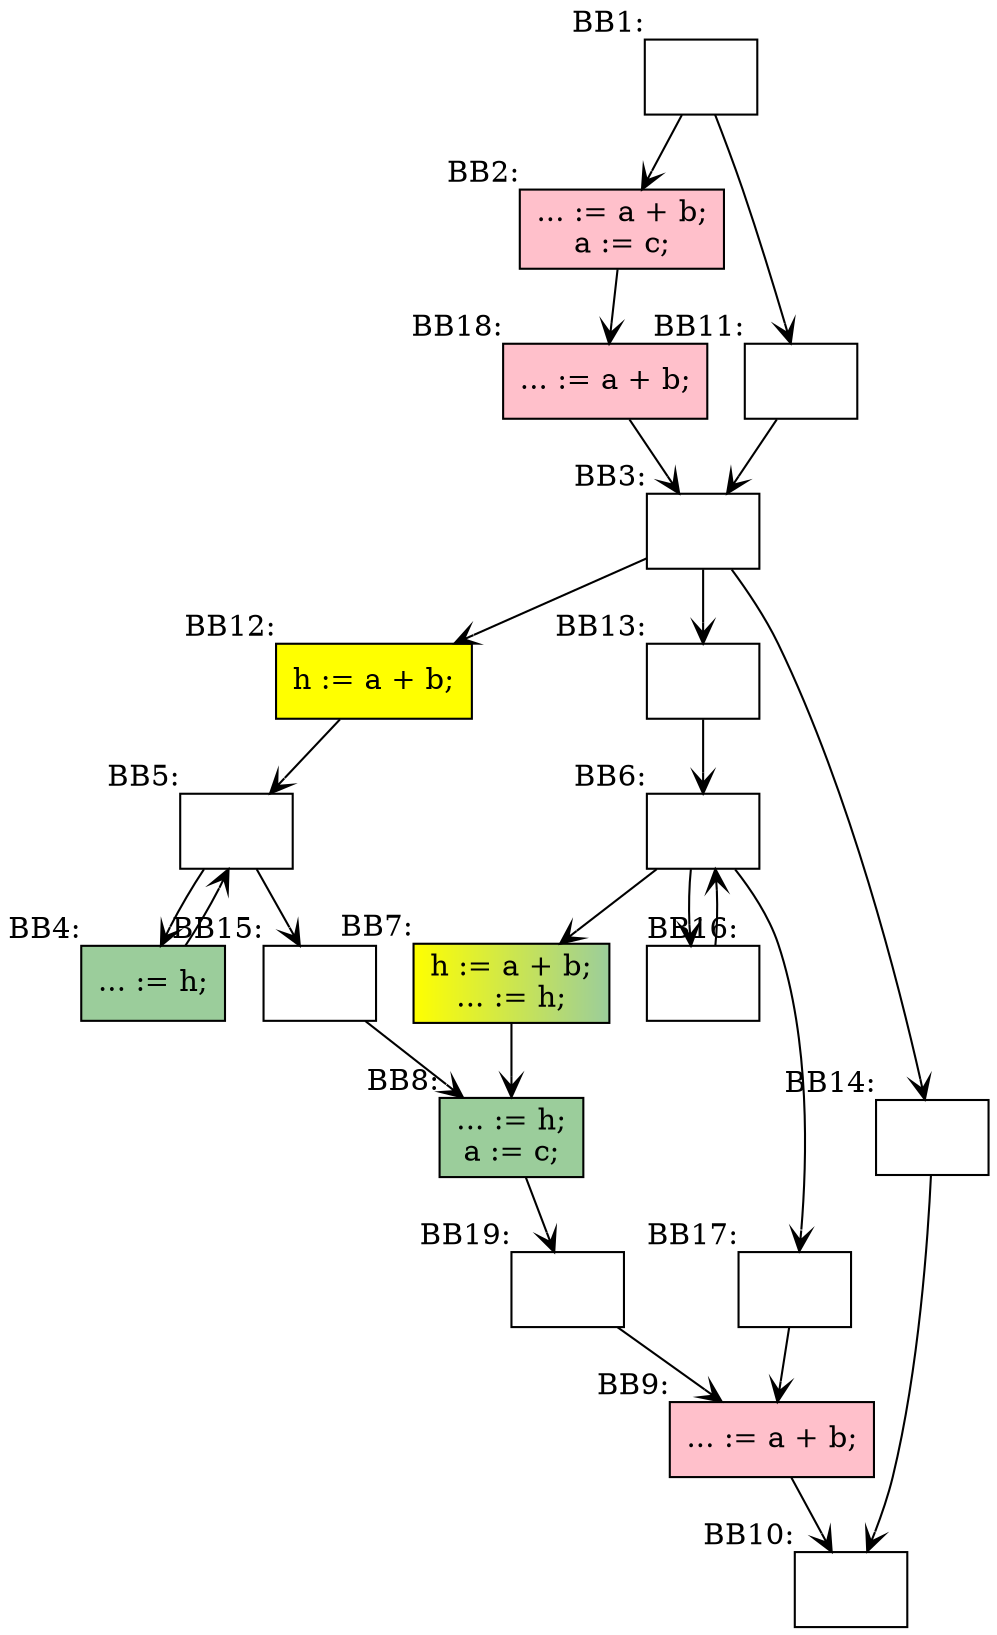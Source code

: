 digraph G {
	node[shape=box; color=black;];
	edge[arrowhead=open;];

	BB1 [label=""; xlabel="BB1:";];
	BB2 [label="... := a + b;\na := c;\n"; xlabel="BB2:"; fillcolor=pink; style=filled;];
	BB3 [label=""; xlabel="BB3:";];
	BB4 [label="... := h;\n"; xlabel="BB4:"; fillcolor=darkseagreen3; style=filled;];
	BB5 [label=""; xlabel="BB5:";];
	BB6 [label=""; xlabel="BB6:";];
	BB7 [label="h := a + b;\n... := h;\n"; xlabel="BB7:"; fillcolor="yellow:darkseagreen3"; style=filled;];
	BB8 [label="... := h;\na := c;\n"; xlabel="BB8:"; fillcolor=darkseagreen3; style=filled;];
	BB9 [label="... := a + b;\n"; xlabel="BB9:"; fillcolor=pink; style=filled;];
	BB10 [label=""; xlabel="BB10:";];
	BB11 [label=""; xlabel="BB11:";];
	BB12 [label="h := a + b;\n"; xlabel="BB12:"; fillcolor=yellow; style=filled;];
	BB13 [label=""; xlabel="BB13:";];
	BB14 [label=""; xlabel="BB14:";];
	BB15 [label=""; xlabel="BB15:";];
	BB16 [label=""; xlabel="BB16:";];
	BB17 [label=""; xlabel="BB17:";];
	BB18 [label="... := a + b;\n"; xlabel="BB18:"; fillcolor=pink; style=filled;];
	BB19 [label=""; xlabel="BB19:";];

	BB1->BB2;
	BB1->BB11;
	BB2->BB18;
	BB3->BB12;
	BB3->BB13;
	BB3->BB14;
	BB4->BB5;
	BB5->BB4;
	BB5->BB15;
	BB6->BB7;
	BB6->BB16;
	BB6->BB17;
	BB7->BB8;
	BB8->BB19;
	BB9->BB10;
	BB11->BB3;
	BB12->BB5;
	BB13->BB6;
	BB14->BB10;
	BB15->BB8;
	BB16->BB6;
	BB17->BB9;
	BB18->BB3;
	BB19->BB9;
}

